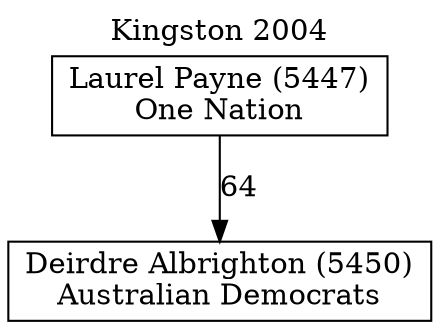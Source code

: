 // House preference flow
digraph "Deirdre Albrighton (5450)_Kingston_2004" {
	graph [label="Kingston 2004" labelloc=t mclimit=10]
	node [shape=box]
	"Deirdre Albrighton (5450)" [label="Deirdre Albrighton (5450)
Australian Democrats"]
	"Laurel Payne (5447)" [label="Laurel Payne (5447)
One Nation"]
	"Laurel Payne (5447)" -> "Deirdre Albrighton (5450)" [label=64]
}

